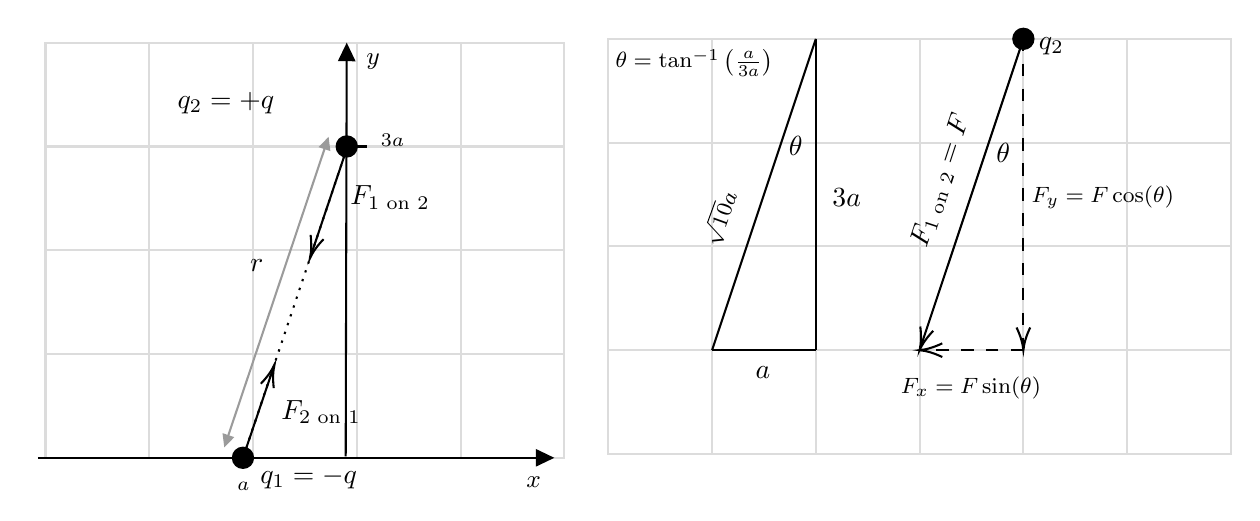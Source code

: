 

\tikzset{every picture/.style={line width=0.75pt}} %set default line width to 0.75pt        

\begin{tikzpicture}[x=0.75pt,y=0.75pt,yscale=-1,xscale=1]
%uncomment if require: \path (0,244); %set diagram left start at 0, and has height of 244

%Shape: Grid [id:dp06901313689897681] 
\draw  [draw opacity=0] (27.37,6.67) -- (277.37,6.67) -- (277.37,206.67) -- (27.37,206.67) -- cycle ; \draw  [color={rgb, 255:red, 220; green, 220; blue, 220 }  ,draw opacity=1 ] (77.37,6.67) -- (77.37,206.67)(127.37,6.67) -- (127.37,206.67)(177.37,6.67) -- (177.37,206.67)(227.37,6.67) -- (227.37,206.67) ; \draw  [color={rgb, 255:red, 220; green, 220; blue, 220 }  ,draw opacity=1 ] (27.37,56.67) -- (277.37,56.67)(27.37,106.67) -- (277.37,106.67)(27.37,156.67) -- (277.37,156.67) ; \draw  [color={rgb, 255:red, 220; green, 220; blue, 220 }  ,draw opacity=1 ] (27.37,6.67) -- (277.37,6.67) -- (277.37,206.67) -- (27.37,206.67) -- cycle ;
%Shape: Grid [id:dp6986252894167704] 
\draw  [draw opacity=0] (298.5,4.81) -- (598.5,4.81) -- (598.5,204.81) -- (298.5,204.81) -- cycle ; \draw  [color={rgb, 255:red, 220; green, 220; blue, 220 }  ,draw opacity=1 ] (348.5,4.81) -- (348.5,204.81)(398.5,4.81) -- (398.5,204.81)(448.5,4.81) -- (448.5,204.81)(498.5,4.81) -- (498.5,204.81)(548.5,4.81) -- (548.5,204.81) ; \draw  [color={rgb, 255:red, 220; green, 220; blue, 220 }  ,draw opacity=1 ] (298.5,54.81) -- (598.5,54.81)(298.5,104.81) -- (598.5,104.81)(298.5,154.81) -- (598.5,154.81) ; \draw  [color={rgb, 255:red, 220; green, 220; blue, 220 }  ,draw opacity=1 ] (298.5,4.81) -- (598.5,4.81) -- (598.5,204.81) -- (298.5,204.81) -- cycle ;
%Straight Lines [id:da10801395440171135] 
\draw    (172,205.95) -- (172.49,9.67) ;
\draw [shift={(172.5,6.67)}, rotate = 90.14] [fill={rgb, 255:red, 0; green, 0; blue, 0 }  ][line width=0.08]  [draw opacity=0] (8.93,-4.29) -- (0,0) -- (8.93,4.29) -- cycle    ;
%Straight Lines [id:da6569767004405282] 
\draw    (23.72,206.67) -- (269.5,206.67) ;
\draw [shift={(272.5,206.67)}, rotate = 180] [fill={rgb, 255:red, 0; green, 0; blue, 0 }  ][line width=0.08]  [draw opacity=0] (8.93,-4.29) -- (0,0) -- (8.93,4.29) -- cycle    ;
%Shape: Circle [id:dp9980789777094827] 
\draw  [fill={rgb, 255:red, 0; green, 0; blue, 0 }  ,fill opacity=1 ] (117.63,206.67) .. controls (117.63,203.97) and (119.81,201.79) .. (122.5,201.79) .. controls (125.19,201.79) and (127.37,203.97) .. (127.37,206.67) .. controls (127.37,209.36) and (125.19,211.54) .. (122.5,211.54) .. controls (119.81,211.54) and (117.63,209.36) .. (117.63,206.67) -- cycle ;
%Shape: Circle [id:dp38639083005377794] 
\draw  [fill={rgb, 255:red, 0; green, 0; blue, 0 }  ,fill opacity=1 ] (167.63,56.67) .. controls (167.63,53.97) and (169.81,51.79) .. (172.5,51.79) .. controls (175.19,51.79) and (177.37,53.97) .. (177.37,56.67) .. controls (177.37,59.36) and (175.19,61.54) .. (172.5,61.54) .. controls (169.81,61.54) and (167.63,59.36) .. (167.63,56.67) -- cycle ;
%Straight Lines [id:da8264911542578002] 
\draw  [dash pattern={on 4.5pt off 4.5pt}]  (498.5,154.81) -- (450.5,154.81) ;
\draw [shift={(448.5,154.81)}, rotate = 360] [color={rgb, 255:red, 0; green, 0; blue, 0 }  ][line width=0.75]    (10.93,-3.29) .. controls (6.95,-1.4) and (3.31,-0.3) .. (0,0) .. controls (3.31,0.3) and (6.95,1.4) .. (10.93,3.29)   ;
%Straight Lines [id:da22948629211472427] 
\draw  [dash pattern={on 4.5pt off 4.5pt}]  (498.5,4.81) -- (498.5,152.81) ;
\draw [shift={(498.5,154.81)}, rotate = 270] [color={rgb, 255:red, 0; green, 0; blue, 0 }  ][line width=0.75]    (10.93,-3.29) .. controls (6.95,-1.4) and (3.31,-0.3) .. (0,0) .. controls (3.31,0.3) and (6.95,1.4) .. (10.93,3.29)   ;
%Straight Lines [id:da30634899776468916] 
\draw    (172.25,145.64) -- (172.25,138.64) ;
%Straight Lines [id:da6777094424125605] 
\draw    (172,56.67) -- (182.5,56.67) ;
%Straight Lines [id:da5535038032697024] 
\draw  [dash pattern={on 0.84pt off 2.51pt}]  (172.75,57.02) -- (122.5,206.67) ;
%Straight Lines [id:da11385133765268529] 
\draw [color={rgb, 255:red, 155; green, 155; blue, 155 }  ,draw opacity=1 ]   (114.45,198.82) -- (162.8,54.87) ;
\draw [shift={(163.75,52.02)}, rotate = 108.56] [fill={rgb, 255:red, 155; green, 155; blue, 155 }  ,fill opacity=1 ][line width=0.08]  [draw opacity=0] (6.25,-3) -- (0,0) -- (6.25,3) -- cycle    ;
\draw [shift={(113.5,201.67)}, rotate = 288.56] [fill={rgb, 255:red, 155; green, 155; blue, 155 }  ,fill opacity=1 ][line width=0.08]  [draw opacity=0] (6.25,-3) -- (0,0) -- (6.25,3) -- cycle    ;
%Straight Lines [id:da03037209404476293] 
\draw    (172.75,57.02) -- (155.36,108.77) ;
\draw [shift={(154.72,110.67)}, rotate = 288.58] [color={rgb, 255:red, 0; green, 0; blue, 0 }  ][line width=0.75]    (10.93,-3.29) .. controls (6.95,-1.4) and (3.31,-0.3) .. (0,0) .. controls (3.31,0.3) and (6.95,1.4) .. (10.93,3.29)   ;
%Straight Lines [id:da20421055105636987] 
\draw    (137.08,163.56) -- (122.5,206.67) ;
\draw [shift={(137.72,161.67)}, rotate = 108.69] [color={rgb, 255:red, 0; green, 0; blue, 0 }  ][line width=0.75]    (10.93,-3.29) .. controls (6.95,-1.4) and (3.31,-0.3) .. (0,0) .. controls (3.31,0.3) and (6.95,1.4) .. (10.93,3.29)   ;
%Straight Lines [id:da7663366897025317] 
\draw    (398.5,4.81) -- (348.5,154.81) ;
%Straight Lines [id:da7723714363889567] 
\draw    (398.5,4.81) -- (398.5,154.81) ;
%Straight Lines [id:da13067723851525392] 
\draw    (348.5,154.81) -- (398.5,154.81) ;
%Straight Lines [id:da7342958637009416] 
\draw    (498.5,4.81) -- (449.13,152.91) ;
\draw [shift={(448.5,154.81)}, rotate = 288.43] [color={rgb, 255:red, 0; green, 0; blue, 0 }  ][line width=0.75]    (10.93,-3.29) .. controls (6.95,-1.4) and (3.31,-0.3) .. (0,0) .. controls (3.31,0.3) and (6.95,1.4) .. (10.93,3.29)   ;
%Shape: Circle [id:dp6424795947790023] 
\draw  [fill={rgb, 255:red, 0; green, 0; blue, 0 }  ,fill opacity=1 ] (493.63,4.81) .. controls (493.63,2.12) and (495.81,-0.07) .. (498.5,-0.07) .. controls (501.19,-0.07) and (503.37,2.12) .. (503.37,4.81) .. controls (503.37,7.5) and (501.19,9.68) .. (498.5,9.68) .. controls (495.81,9.68) and (493.63,7.5) .. (493.63,4.81) -- cycle ;

% Text Node
\draw (180.5,10.4) node [anchor=north west][inner sep=0.75pt]  [font=\small]  {$y$};
% Text Node
\draw (257.5,214.4) node [anchor=north west][inner sep=0.75pt]  [font=\small]  {$x$};
% Text Node
\draw (172.73,74.24) node [anchor=north west][inner sep=0.75pt]    {$F_{\text{1 on 2}}$};
% Text Node
\draw (89.5,29) node [anchor=north west][inner sep=0.75pt]   [align=left] {$\displaystyle q_{2} =+q$};
% Text Node
\draw (438,166.4) node [anchor=north west][inner sep=0.75pt]  [font=\footnotesize]  {$F_{x} =F\sin (\theta )$};
% Text Node
\draw (501,74.4) node [anchor=north west][inner sep=0.75pt]  [font=\footnotesize]  {$F_{y} =F\cos (\theta )$};
% Text Node
\draw (118.25,217.04) node [anchor=north west][inner sep=0.75pt]  [font=\scriptsize]  {$a$};
% Text Node
\draw (187.5,49.4) node [anchor=north west][inner sep=0.75pt]  [font=\scriptsize]  {$3a$};
% Text Node
\draw (124.5,109.67) node [anchor=north west][inner sep=0.75pt]   [align=left] {$\displaystyle r$};
% Text Node
\draw (139.5,177.4) node [anchor=north west][inner sep=0.75pt]    {$F_{\text{2 on 1}}$};
% Text Node
\draw (129.37,209.67) node [anchor=north west][inner sep=0.75pt]   [align=left] {$\displaystyle q_{1} =-q$};
% Text Node
\draw (441.28,103.8) node [anchor=north west][inner sep=0.75pt]  [rotate=-288.2]  {$F_{\text{1 on 2}} =F$};
% Text Node
\draw (405,75.4) node [anchor=north west][inner sep=0.75pt]    {$3a$};
% Text Node
\draw (368,161.4) node [anchor=north west][inner sep=0.75pt]    {$a$};
% Text Node
\draw (384,50.4) node [anchor=north west][inner sep=0.75pt]    {$\theta $};
% Text Node
\draw (300.5,8.21) node [anchor=north west][inner sep=0.75pt]  [font=\footnotesize]  {$\theta =\tan^{-1}\left(\frac{a}{3a}\right)$};
% Text Node
\draw (340.51,102.88) node [anchor=north west][inner sep=0.75pt]  [font=\footnotesize,rotate=-289.95]  {$\sqrt{10} a$};
% Text Node
\draw (484,53.4) node [anchor=north west][inner sep=0.75pt]    {$\theta $};
% Text Node
\draw (504.5,2.81) node [anchor=north west][inner sep=0.75pt]   [align=left] {$\displaystyle q_{2}$};


\end{tikzpicture}

